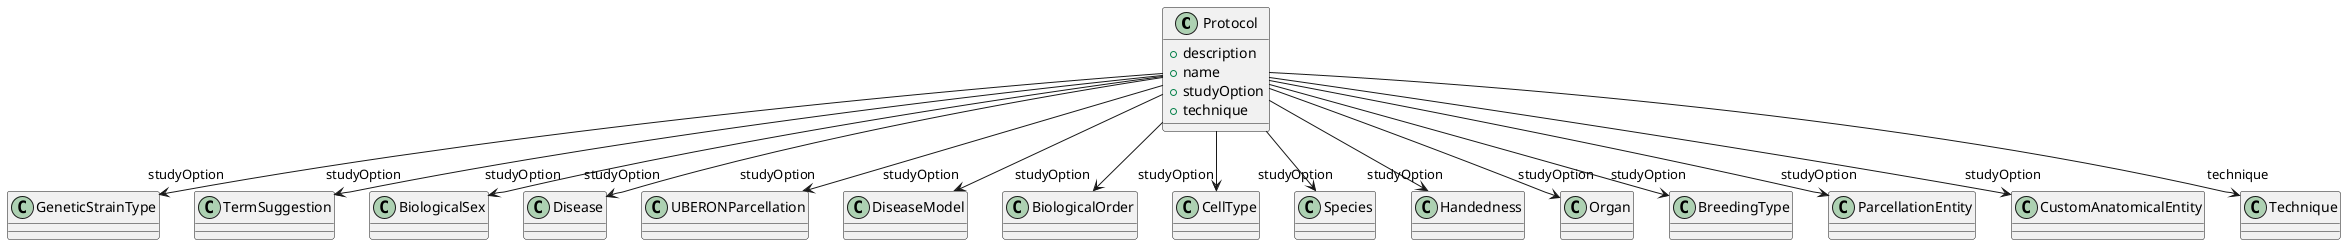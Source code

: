 @startuml
class Protocol {
+description
+name
+studyOption
+technique

}
Protocol -d-> "studyOption" GeneticStrainType
Protocol -d-> "studyOption" TermSuggestion
Protocol -d-> "studyOption" BiologicalSex
Protocol -d-> "studyOption" Disease
Protocol -d-> "studyOption" UBERONParcellation
Protocol -d-> "studyOption" DiseaseModel
Protocol -d-> "studyOption" BiologicalOrder
Protocol -d-> "studyOption" CellType
Protocol -d-> "studyOption" Species
Protocol -d-> "studyOption" Handedness
Protocol -d-> "studyOption" Organ
Protocol -d-> "studyOption" BreedingType
Protocol -d-> "studyOption" ParcellationEntity
Protocol -d-> "studyOption" CustomAnatomicalEntity
Protocol -d-> "technique" Technique

@enduml